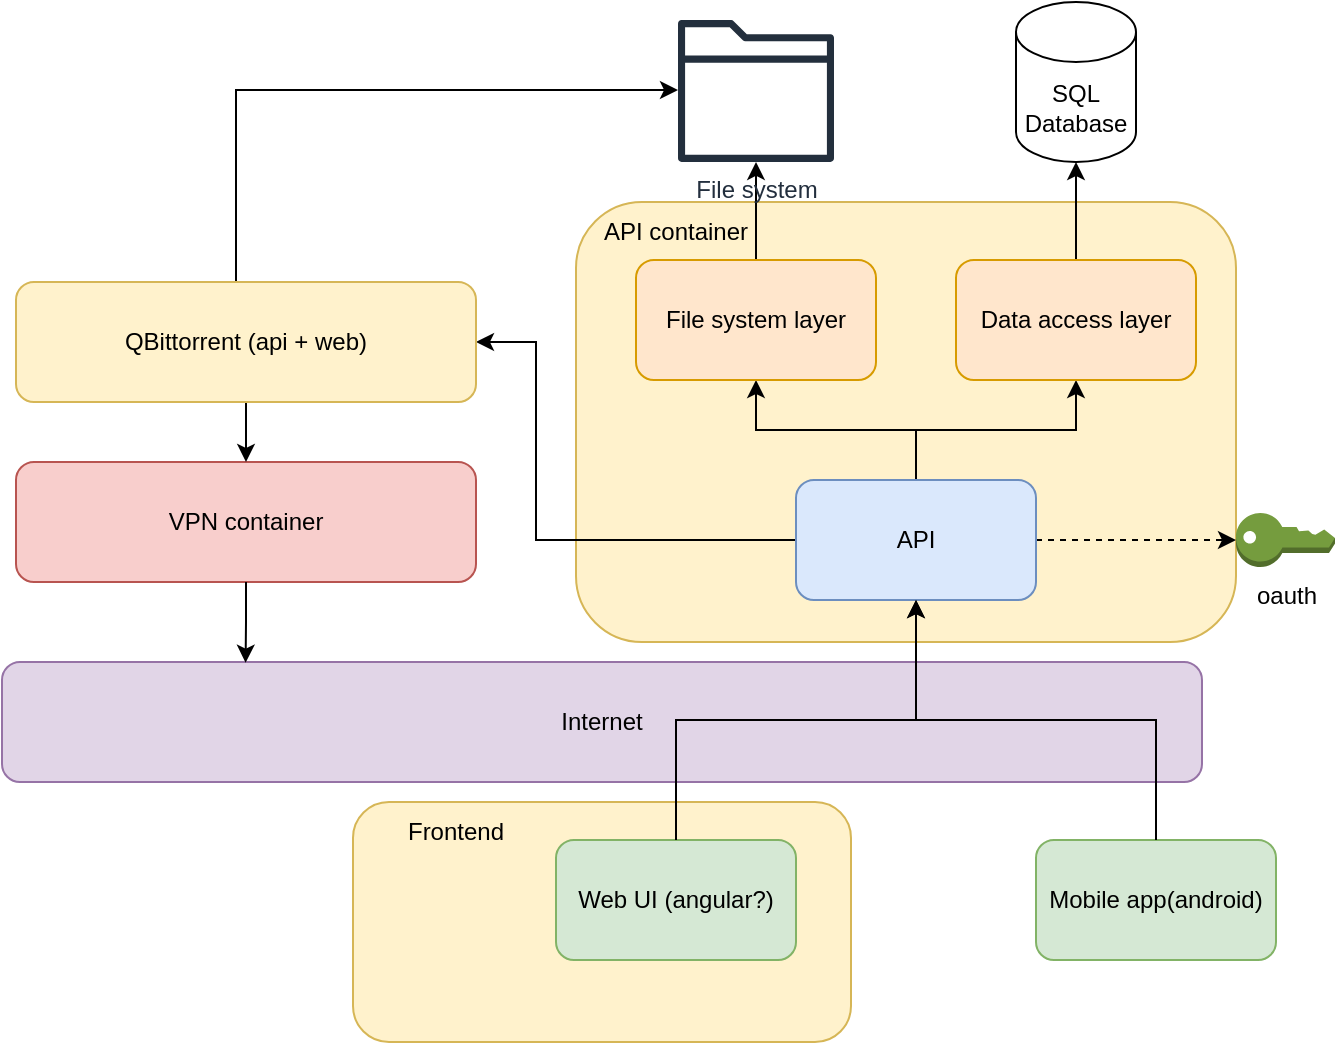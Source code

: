 <mxfile version="24.0.7" type="github">
  <diagram name="Page-1" id="FhG78EAFZ0hF4GGVFW7m">
    <mxGraphModel dx="1195" dy="628" grid="1" gridSize="10" guides="1" tooltips="1" connect="1" arrows="1" fold="1" page="1" pageScale="1" pageWidth="850" pageHeight="1100" math="0" shadow="0">
      <root>
        <mxCell id="0" />
        <mxCell id="1" parent="0" />
        <mxCell id="BD7JHBQiQehkVh849djP-17" value="" style="rounded=1;whiteSpace=wrap;html=1;fillColor=#fff2cc;strokeColor=#d6b656;glass=0;" vertex="1" parent="1">
          <mxGeometry x="178.5" y="450" width="249" height="120" as="geometry" />
        </mxCell>
        <mxCell id="BD7JHBQiQehkVh849djP-18" value="Frontend" style="text;html=1;align=center;verticalAlign=middle;whiteSpace=wrap;rounded=0;" vertex="1" parent="1">
          <mxGeometry x="190" y="450" width="80" height="30" as="geometry" />
        </mxCell>
        <mxCell id="BD7JHBQiQehkVh849djP-14" value="" style="rounded=1;whiteSpace=wrap;html=1;fillColor=#fff2cc;strokeColor=#d6b656;glass=0;" vertex="1" parent="1">
          <mxGeometry x="290" y="150" width="330" height="220" as="geometry" />
        </mxCell>
        <mxCell id="xmg8euFB_mGIyqc1qGaj-15" style="edgeStyle=orthogonalEdgeStyle;rounded=0;orthogonalLoop=1;jettySize=auto;html=1;" parent="1" source="xmg8euFB_mGIyqc1qGaj-2" target="xmg8euFB_mGIyqc1qGaj-12" edge="1">
          <mxGeometry relative="1" as="geometry" />
        </mxCell>
        <mxCell id="xmg8euFB_mGIyqc1qGaj-16" style="edgeStyle=orthogonalEdgeStyle;rounded=0;orthogonalLoop=1;jettySize=auto;html=1;" parent="1" source="xmg8euFB_mGIyqc1qGaj-2" target="xmg8euFB_mGIyqc1qGaj-5" edge="1">
          <mxGeometry relative="1" as="geometry" />
        </mxCell>
        <mxCell id="xmg8euFB_mGIyqc1qGaj-18" style="edgeStyle=orthogonalEdgeStyle;rounded=0;orthogonalLoop=1;jettySize=auto;html=1;entryX=0;entryY=0.5;entryDx=0;entryDy=0;entryPerimeter=0;dashed=1;" parent="1" source="xmg8euFB_mGIyqc1qGaj-2" target="xmg8euFB_mGIyqc1qGaj-17" edge="1">
          <mxGeometry relative="1" as="geometry" />
        </mxCell>
        <mxCell id="BD7JHBQiQehkVh849djP-11" style="edgeStyle=orthogonalEdgeStyle;rounded=0;orthogonalLoop=1;jettySize=auto;html=1;entryX=1;entryY=0.5;entryDx=0;entryDy=0;" edge="1" parent="1" source="xmg8euFB_mGIyqc1qGaj-2" target="BD7JHBQiQehkVh849djP-7">
          <mxGeometry relative="1" as="geometry">
            <Array as="points">
              <mxPoint x="270" y="319" />
              <mxPoint x="270" y="220" />
            </Array>
          </mxGeometry>
        </mxCell>
        <mxCell id="xmg8euFB_mGIyqc1qGaj-2" value="API" style="rounded=1;whiteSpace=wrap;html=1;fillColor=#dae8fc;strokeColor=#6c8ebf;" parent="1" vertex="1">
          <mxGeometry x="400" y="289" width="120" height="60" as="geometry" />
        </mxCell>
        <mxCell id="xmg8euFB_mGIyqc1qGaj-3" value="Web UI (angular?)" style="rounded=1;whiteSpace=wrap;html=1;fillColor=#d5e8d4;strokeColor=#82b366;" parent="1" vertex="1">
          <mxGeometry x="280" y="469" width="120" height="60" as="geometry" />
        </mxCell>
        <mxCell id="xmg8euFB_mGIyqc1qGaj-4" value="Mobile app(android)" style="rounded=1;whiteSpace=wrap;html=1;fillColor=#d5e8d4;strokeColor=#82b366;" parent="1" vertex="1">
          <mxGeometry x="520" y="469" width="120" height="60" as="geometry" />
        </mxCell>
        <mxCell id="xmg8euFB_mGIyqc1qGaj-13" style="edgeStyle=orthogonalEdgeStyle;rounded=0;orthogonalLoop=1;jettySize=auto;html=1;" parent="1" source="xmg8euFB_mGIyqc1qGaj-5" target="xmg8euFB_mGIyqc1qGaj-9" edge="1">
          <mxGeometry relative="1" as="geometry" />
        </mxCell>
        <mxCell id="xmg8euFB_mGIyqc1qGaj-5" value="File system layer" style="rounded=1;whiteSpace=wrap;html=1;fillColor=#ffe6cc;strokeColor=#d79b00;" parent="1" vertex="1">
          <mxGeometry x="320" y="179" width="120" height="60" as="geometry" />
        </mxCell>
        <mxCell id="xmg8euFB_mGIyqc1qGaj-6" value="SQL Database" style="shape=cylinder3;whiteSpace=wrap;html=1;boundedLbl=1;backgroundOutline=1;size=15;" parent="1" vertex="1">
          <mxGeometry x="510" y="50" width="60" height="80" as="geometry" />
        </mxCell>
        <mxCell id="xmg8euFB_mGIyqc1qGaj-9" value="File system" style="sketch=0;outlineConnect=0;fontColor=#232F3E;gradientColor=none;fillColor=#232F3D;strokeColor=none;dashed=0;verticalLabelPosition=bottom;verticalAlign=top;align=center;html=1;fontSize=12;fontStyle=0;aspect=fixed;pointerEvents=1;shape=mxgraph.aws4.folder;" parent="1" vertex="1">
          <mxGeometry x="341" y="59" width="78" height="71" as="geometry" />
        </mxCell>
        <mxCell id="xmg8euFB_mGIyqc1qGaj-14" style="edgeStyle=orthogonalEdgeStyle;rounded=0;orthogonalLoop=1;jettySize=auto;html=1;" parent="1" source="xmg8euFB_mGIyqc1qGaj-12" target="xmg8euFB_mGIyqc1qGaj-6" edge="1">
          <mxGeometry relative="1" as="geometry" />
        </mxCell>
        <mxCell id="xmg8euFB_mGIyqc1qGaj-12" value="Data access layer" style="rounded=1;whiteSpace=wrap;html=1;fillColor=#ffe6cc;strokeColor=#d79b00;" parent="1" vertex="1">
          <mxGeometry x="480" y="179" width="120" height="60" as="geometry" />
        </mxCell>
        <mxCell id="xmg8euFB_mGIyqc1qGaj-17" value="oauth" style="outlineConnect=0;dashed=0;verticalLabelPosition=bottom;verticalAlign=top;align=center;html=1;shape=mxgraph.aws3.add_on;fillColor=#759C3E;gradientColor=none;" parent="1" vertex="1">
          <mxGeometry x="620" y="305.5" width="49.5" height="27" as="geometry" />
        </mxCell>
        <mxCell id="BD7JHBQiQehkVh849djP-1" value="Internet" style="rounded=1;whiteSpace=wrap;html=1;fillColor=#e1d5e7;strokeColor=#9673a6;" vertex="1" parent="1">
          <mxGeometry x="3" y="380" width="600" height="60" as="geometry" />
        </mxCell>
        <mxCell id="xmg8euFB_mGIyqc1qGaj-11" style="edgeStyle=orthogonalEdgeStyle;rounded=0;orthogonalLoop=1;jettySize=auto;html=1;" parent="1" source="xmg8euFB_mGIyqc1qGaj-3" target="xmg8euFB_mGIyqc1qGaj-2" edge="1">
          <mxGeometry relative="1" as="geometry" />
        </mxCell>
        <mxCell id="xmg8euFB_mGIyqc1qGaj-10" style="edgeStyle=orthogonalEdgeStyle;rounded=0;orthogonalLoop=1;jettySize=auto;html=1;" parent="1" source="xmg8euFB_mGIyqc1qGaj-4" target="xmg8euFB_mGIyqc1qGaj-2" edge="1">
          <mxGeometry relative="1" as="geometry" />
        </mxCell>
        <mxCell id="BD7JHBQiQehkVh849djP-4" value="VPN container" style="rounded=1;whiteSpace=wrap;html=1;fillColor=#f8cecc;strokeColor=#b85450;" vertex="1" parent="1">
          <mxGeometry x="10" y="280" width="230" height="60" as="geometry" />
        </mxCell>
        <mxCell id="BD7JHBQiQehkVh849djP-5" style="edgeStyle=orthogonalEdgeStyle;rounded=0;orthogonalLoop=1;jettySize=auto;html=1;entryX=0.203;entryY=0.006;entryDx=0;entryDy=0;entryPerimeter=0;" edge="1" parent="1" source="BD7JHBQiQehkVh849djP-4" target="BD7JHBQiQehkVh849djP-1">
          <mxGeometry relative="1" as="geometry" />
        </mxCell>
        <mxCell id="BD7JHBQiQehkVh849djP-12" style="edgeStyle=orthogonalEdgeStyle;rounded=0;orthogonalLoop=1;jettySize=auto;html=1;" edge="1" parent="1" source="BD7JHBQiQehkVh849djP-7" target="BD7JHBQiQehkVh849djP-4">
          <mxGeometry relative="1" as="geometry" />
        </mxCell>
        <mxCell id="BD7JHBQiQehkVh849djP-15" style="edgeStyle=orthogonalEdgeStyle;rounded=0;orthogonalLoop=1;jettySize=auto;html=1;" edge="1" parent="1" source="BD7JHBQiQehkVh849djP-7" target="xmg8euFB_mGIyqc1qGaj-9">
          <mxGeometry relative="1" as="geometry">
            <Array as="points">
              <mxPoint x="120" y="94" />
            </Array>
          </mxGeometry>
        </mxCell>
        <mxCell id="BD7JHBQiQehkVh849djP-7" value="QBittorrent (api + web)" style="rounded=1;whiteSpace=wrap;html=1;fillColor=#fff2cc;strokeColor=#d6b656;glass=0;" vertex="1" parent="1">
          <mxGeometry x="10" y="190" width="230" height="60" as="geometry" />
        </mxCell>
        <mxCell id="BD7JHBQiQehkVh849djP-16" value="API container" style="text;html=1;align=center;verticalAlign=middle;whiteSpace=wrap;rounded=0;" vertex="1" parent="1">
          <mxGeometry x="300" y="150" width="80" height="30" as="geometry" />
        </mxCell>
      </root>
    </mxGraphModel>
  </diagram>
</mxfile>
